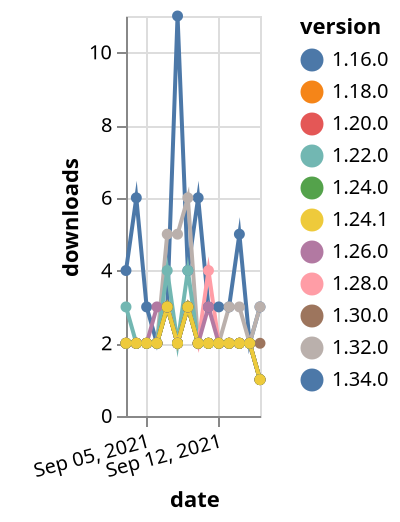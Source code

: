 {"$schema": "https://vega.github.io/schema/vega-lite/v5.json", "description": "A simple bar chart with embedded data.", "data": {"values": [{"date": "2021-09-03", "total": 304, "delta": 4, "version": "1.34.0"}, {"date": "2021-09-04", "total": 310, "delta": 6, "version": "1.34.0"}, {"date": "2021-09-05", "total": 313, "delta": 3, "version": "1.34.0"}, {"date": "2021-09-06", "total": 315, "delta": 2, "version": "1.34.0"}, {"date": "2021-09-07", "total": 318, "delta": 3, "version": "1.34.0"}, {"date": "2021-09-08", "total": 329, "delta": 11, "version": "1.34.0"}, {"date": "2021-09-09", "total": 333, "delta": 4, "version": "1.34.0"}, {"date": "2021-09-10", "total": 339, "delta": 6, "version": "1.34.0"}, {"date": "2021-09-11", "total": 342, "delta": 3, "version": "1.34.0"}, {"date": "2021-09-12", "total": 345, "delta": 3, "version": "1.34.0"}, {"date": "2021-09-13", "total": 348, "delta": 3, "version": "1.34.0"}, {"date": "2021-09-14", "total": 353, "delta": 5, "version": "1.34.0"}, {"date": "2021-09-15", "total": 355, "delta": 2, "version": "1.34.0"}, {"date": "2021-09-16", "total": 358, "delta": 3, "version": "1.34.0"}, {"date": "2021-09-03", "total": 2624, "delta": 2, "version": "1.18.0"}, {"date": "2021-09-04", "total": 2626, "delta": 2, "version": "1.18.0"}, {"date": "2021-09-05", "total": 2628, "delta": 2, "version": "1.18.0"}, {"date": "2021-09-06", "total": 2630, "delta": 2, "version": "1.18.0"}, {"date": "2021-09-07", "total": 2633, "delta": 3, "version": "1.18.0"}, {"date": "2021-09-08", "total": 2635, "delta": 2, "version": "1.18.0"}, {"date": "2021-09-09", "total": 2638, "delta": 3, "version": "1.18.0"}, {"date": "2021-09-10", "total": 2640, "delta": 2, "version": "1.18.0"}, {"date": "2021-09-11", "total": 2642, "delta": 2, "version": "1.18.0"}, {"date": "2021-09-12", "total": 2644, "delta": 2, "version": "1.18.0"}, {"date": "2021-09-13", "total": 2646, "delta": 2, "version": "1.18.0"}, {"date": "2021-09-14", "total": 2648, "delta": 2, "version": "1.18.0"}, {"date": "2021-09-15", "total": 2650, "delta": 2, "version": "1.18.0"}, {"date": "2021-09-16", "total": 2651, "delta": 1, "version": "1.18.0"}, {"date": "2021-09-03", "total": 1200, "delta": 2, "version": "1.32.0"}, {"date": "2021-09-04", "total": 1202, "delta": 2, "version": "1.32.0"}, {"date": "2021-09-05", "total": 1204, "delta": 2, "version": "1.32.0"}, {"date": "2021-09-06", "total": 1206, "delta": 2, "version": "1.32.0"}, {"date": "2021-09-07", "total": 1211, "delta": 5, "version": "1.32.0"}, {"date": "2021-09-08", "total": 1216, "delta": 5, "version": "1.32.0"}, {"date": "2021-09-09", "total": 1222, "delta": 6, "version": "1.32.0"}, {"date": "2021-09-10", "total": 1224, "delta": 2, "version": "1.32.0"}, {"date": "2021-09-11", "total": 1226, "delta": 2, "version": "1.32.0"}, {"date": "2021-09-12", "total": 1228, "delta": 2, "version": "1.32.0"}, {"date": "2021-09-13", "total": 1231, "delta": 3, "version": "1.32.0"}, {"date": "2021-09-14", "total": 1234, "delta": 3, "version": "1.32.0"}, {"date": "2021-09-15", "total": 1236, "delta": 2, "version": "1.32.0"}, {"date": "2021-09-16", "total": 1239, "delta": 3, "version": "1.32.0"}, {"date": "2021-09-03", "total": 2803, "delta": 3, "version": "1.22.0"}, {"date": "2021-09-04", "total": 2805, "delta": 2, "version": "1.22.0"}, {"date": "2021-09-05", "total": 2807, "delta": 2, "version": "1.22.0"}, {"date": "2021-09-06", "total": 2809, "delta": 2, "version": "1.22.0"}, {"date": "2021-09-07", "total": 2813, "delta": 4, "version": "1.22.0"}, {"date": "2021-09-08", "total": 2815, "delta": 2, "version": "1.22.0"}, {"date": "2021-09-09", "total": 2819, "delta": 4, "version": "1.22.0"}, {"date": "2021-09-10", "total": 2821, "delta": 2, "version": "1.22.0"}, {"date": "2021-09-11", "total": 2823, "delta": 2, "version": "1.22.0"}, {"date": "2021-09-12", "total": 2825, "delta": 2, "version": "1.22.0"}, {"date": "2021-09-13", "total": 2827, "delta": 2, "version": "1.22.0"}, {"date": "2021-09-14", "total": 2829, "delta": 2, "version": "1.22.0"}, {"date": "2021-09-15", "total": 2831, "delta": 2, "version": "1.22.0"}, {"date": "2021-09-16", "total": 2832, "delta": 1, "version": "1.22.0"}, {"date": "2021-09-03", "total": 1648, "delta": 2, "version": "1.28.0"}, {"date": "2021-09-04", "total": 1650, "delta": 2, "version": "1.28.0"}, {"date": "2021-09-05", "total": 1652, "delta": 2, "version": "1.28.0"}, {"date": "2021-09-06", "total": 1654, "delta": 2, "version": "1.28.0"}, {"date": "2021-09-07", "total": 1657, "delta": 3, "version": "1.28.0"}, {"date": "2021-09-08", "total": 1659, "delta": 2, "version": "1.28.0"}, {"date": "2021-09-09", "total": 1662, "delta": 3, "version": "1.28.0"}, {"date": "2021-09-10", "total": 1664, "delta": 2, "version": "1.28.0"}, {"date": "2021-09-11", "total": 1668, "delta": 4, "version": "1.28.0"}, {"date": "2021-09-12", "total": 1670, "delta": 2, "version": "1.28.0"}, {"date": "2021-09-13", "total": 1672, "delta": 2, "version": "1.28.0"}, {"date": "2021-09-14", "total": 1674, "delta": 2, "version": "1.28.0"}, {"date": "2021-09-15", "total": 1676, "delta": 2, "version": "1.28.0"}, {"date": "2021-09-16", "total": 1677, "delta": 1, "version": "1.28.0"}, {"date": "2021-09-03", "total": 1870, "delta": 2, "version": "1.26.0"}, {"date": "2021-09-04", "total": 1872, "delta": 2, "version": "1.26.0"}, {"date": "2021-09-05", "total": 1874, "delta": 2, "version": "1.26.0"}, {"date": "2021-09-06", "total": 1877, "delta": 3, "version": "1.26.0"}, {"date": "2021-09-07", "total": 1880, "delta": 3, "version": "1.26.0"}, {"date": "2021-09-08", "total": 1882, "delta": 2, "version": "1.26.0"}, {"date": "2021-09-09", "total": 1885, "delta": 3, "version": "1.26.0"}, {"date": "2021-09-10", "total": 1887, "delta": 2, "version": "1.26.0"}, {"date": "2021-09-11", "total": 1890, "delta": 3, "version": "1.26.0"}, {"date": "2021-09-12", "total": 1892, "delta": 2, "version": "1.26.0"}, {"date": "2021-09-13", "total": 1894, "delta": 2, "version": "1.26.0"}, {"date": "2021-09-14", "total": 1896, "delta": 2, "version": "1.26.0"}, {"date": "2021-09-15", "total": 1898, "delta": 2, "version": "1.26.0"}, {"date": "2021-09-16", "total": 1899, "delta": 1, "version": "1.26.0"}, {"date": "2021-09-03", "total": 2677, "delta": 2, "version": "1.20.0"}, {"date": "2021-09-04", "total": 2679, "delta": 2, "version": "1.20.0"}, {"date": "2021-09-05", "total": 2681, "delta": 2, "version": "1.20.0"}, {"date": "2021-09-06", "total": 2683, "delta": 2, "version": "1.20.0"}, {"date": "2021-09-07", "total": 2686, "delta": 3, "version": "1.20.0"}, {"date": "2021-09-08", "total": 2688, "delta": 2, "version": "1.20.0"}, {"date": "2021-09-09", "total": 2691, "delta": 3, "version": "1.20.0"}, {"date": "2021-09-10", "total": 2693, "delta": 2, "version": "1.20.0"}, {"date": "2021-09-11", "total": 2695, "delta": 2, "version": "1.20.0"}, {"date": "2021-09-12", "total": 2697, "delta": 2, "version": "1.20.0"}, {"date": "2021-09-13", "total": 2699, "delta": 2, "version": "1.20.0"}, {"date": "2021-09-14", "total": 2701, "delta": 2, "version": "1.20.0"}, {"date": "2021-09-15", "total": 2703, "delta": 2, "version": "1.20.0"}, {"date": "2021-09-16", "total": 2704, "delta": 1, "version": "1.20.0"}, {"date": "2021-09-03", "total": 2693, "delta": 2, "version": "1.16.0"}, {"date": "2021-09-04", "total": 2695, "delta": 2, "version": "1.16.0"}, {"date": "2021-09-05", "total": 2697, "delta": 2, "version": "1.16.0"}, {"date": "2021-09-06", "total": 2699, "delta": 2, "version": "1.16.0"}, {"date": "2021-09-07", "total": 2702, "delta": 3, "version": "1.16.0"}, {"date": "2021-09-08", "total": 2704, "delta": 2, "version": "1.16.0"}, {"date": "2021-09-09", "total": 2707, "delta": 3, "version": "1.16.0"}, {"date": "2021-09-10", "total": 2709, "delta": 2, "version": "1.16.0"}, {"date": "2021-09-11", "total": 2711, "delta": 2, "version": "1.16.0"}, {"date": "2021-09-12", "total": 2713, "delta": 2, "version": "1.16.0"}, {"date": "2021-09-13", "total": 2715, "delta": 2, "version": "1.16.0"}, {"date": "2021-09-14", "total": 2717, "delta": 2, "version": "1.16.0"}, {"date": "2021-09-15", "total": 2719, "delta": 2, "version": "1.16.0"}, {"date": "2021-09-16", "total": 2720, "delta": 1, "version": "1.16.0"}, {"date": "2021-09-03", "total": 1111, "delta": 2, "version": "1.30.0"}, {"date": "2021-09-04", "total": 1113, "delta": 2, "version": "1.30.0"}, {"date": "2021-09-05", "total": 1115, "delta": 2, "version": "1.30.0"}, {"date": "2021-09-06", "total": 1117, "delta": 2, "version": "1.30.0"}, {"date": "2021-09-07", "total": 1120, "delta": 3, "version": "1.30.0"}, {"date": "2021-09-08", "total": 1122, "delta": 2, "version": "1.30.0"}, {"date": "2021-09-09", "total": 1125, "delta": 3, "version": "1.30.0"}, {"date": "2021-09-10", "total": 1127, "delta": 2, "version": "1.30.0"}, {"date": "2021-09-11", "total": 1129, "delta": 2, "version": "1.30.0"}, {"date": "2021-09-12", "total": 1131, "delta": 2, "version": "1.30.0"}, {"date": "2021-09-13", "total": 1133, "delta": 2, "version": "1.30.0"}, {"date": "2021-09-14", "total": 1135, "delta": 2, "version": "1.30.0"}, {"date": "2021-09-15", "total": 1137, "delta": 2, "version": "1.30.0"}, {"date": "2021-09-16", "total": 1139, "delta": 2, "version": "1.30.0"}, {"date": "2021-09-03", "total": 2303, "delta": 2, "version": "1.24.0"}, {"date": "2021-09-04", "total": 2305, "delta": 2, "version": "1.24.0"}, {"date": "2021-09-05", "total": 2307, "delta": 2, "version": "1.24.0"}, {"date": "2021-09-06", "total": 2309, "delta": 2, "version": "1.24.0"}, {"date": "2021-09-07", "total": 2312, "delta": 3, "version": "1.24.0"}, {"date": "2021-09-08", "total": 2314, "delta": 2, "version": "1.24.0"}, {"date": "2021-09-09", "total": 2317, "delta": 3, "version": "1.24.0"}, {"date": "2021-09-10", "total": 2319, "delta": 2, "version": "1.24.0"}, {"date": "2021-09-11", "total": 2321, "delta": 2, "version": "1.24.0"}, {"date": "2021-09-12", "total": 2323, "delta": 2, "version": "1.24.0"}, {"date": "2021-09-13", "total": 2325, "delta": 2, "version": "1.24.0"}, {"date": "2021-09-14", "total": 2327, "delta": 2, "version": "1.24.0"}, {"date": "2021-09-15", "total": 2329, "delta": 2, "version": "1.24.0"}, {"date": "2021-09-16", "total": 2330, "delta": 1, "version": "1.24.0"}, {"date": "2021-09-03", "total": 2038, "delta": 2, "version": "1.24.1"}, {"date": "2021-09-04", "total": 2040, "delta": 2, "version": "1.24.1"}, {"date": "2021-09-05", "total": 2042, "delta": 2, "version": "1.24.1"}, {"date": "2021-09-06", "total": 2044, "delta": 2, "version": "1.24.1"}, {"date": "2021-09-07", "total": 2047, "delta": 3, "version": "1.24.1"}, {"date": "2021-09-08", "total": 2049, "delta": 2, "version": "1.24.1"}, {"date": "2021-09-09", "total": 2052, "delta": 3, "version": "1.24.1"}, {"date": "2021-09-10", "total": 2054, "delta": 2, "version": "1.24.1"}, {"date": "2021-09-11", "total": 2056, "delta": 2, "version": "1.24.1"}, {"date": "2021-09-12", "total": 2058, "delta": 2, "version": "1.24.1"}, {"date": "2021-09-13", "total": 2060, "delta": 2, "version": "1.24.1"}, {"date": "2021-09-14", "total": 2062, "delta": 2, "version": "1.24.1"}, {"date": "2021-09-15", "total": 2064, "delta": 2, "version": "1.24.1"}, {"date": "2021-09-16", "total": 2065, "delta": 1, "version": "1.24.1"}]}, "width": "container", "mark": {"type": "line", "point": {"filled": true}}, "encoding": {"x": {"field": "date", "type": "temporal", "timeUnit": "yearmonthdate", "title": "date", "axis": {"labelAngle": -15}}, "y": {"field": "delta", "type": "quantitative", "title": "downloads"}, "color": {"field": "version", "type": "nominal"}, "tooltip": {"field": "delta"}}}